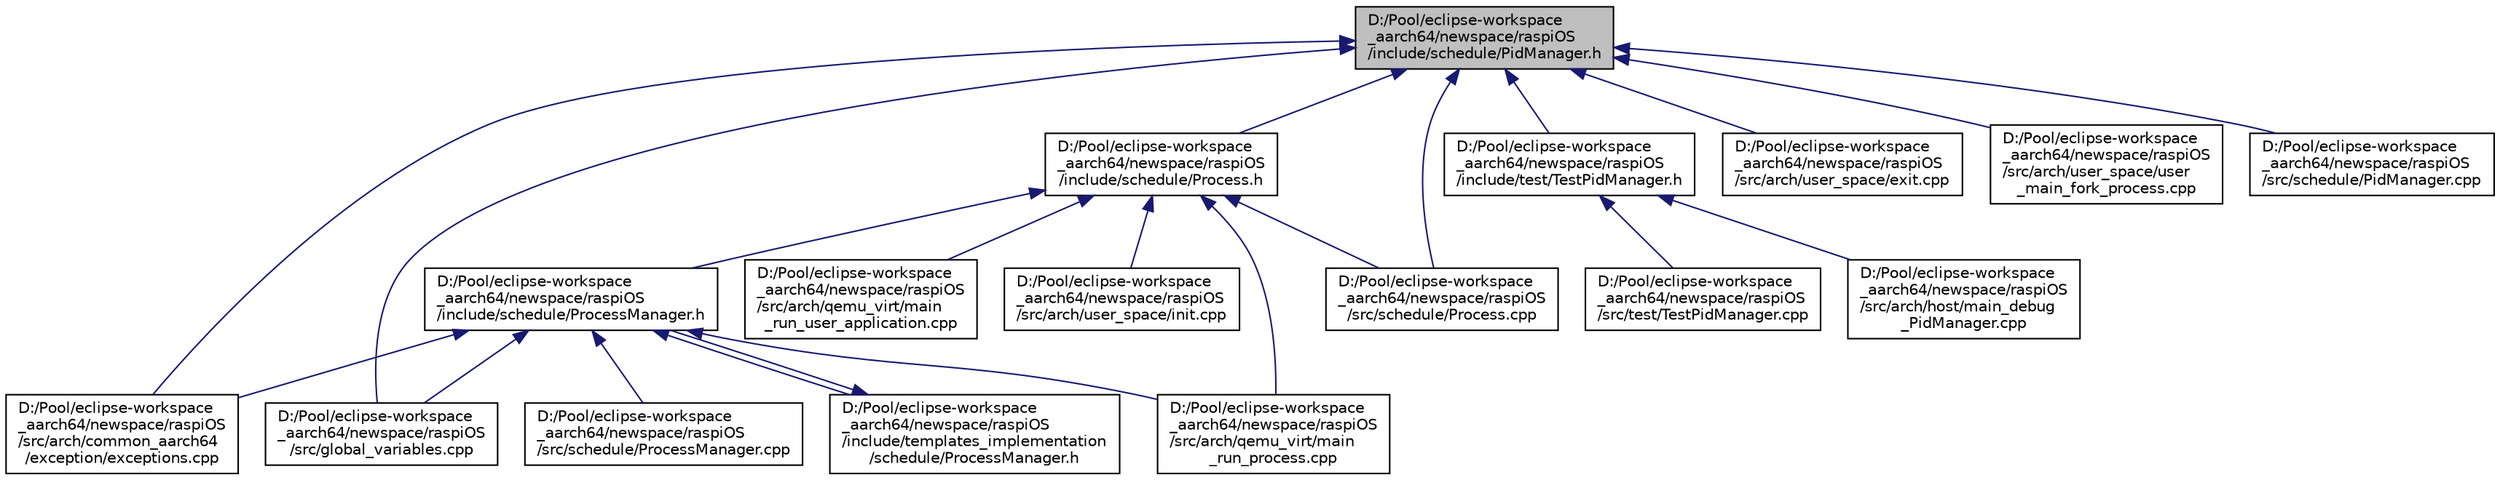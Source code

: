 digraph "D:/Pool/eclipse-workspace_aarch64/newspace/raspiOS/include/schedule/PidManager.h"
{
  edge [fontname="Helvetica",fontsize="10",labelfontname="Helvetica",labelfontsize="10"];
  node [fontname="Helvetica",fontsize="10",shape=record];
  Node2362 [label="D:/Pool/eclipse-workspace\l_aarch64/newspace/raspiOS\l/include/schedule/PidManager.h",height=0.2,width=0.4,color="black", fillcolor="grey75", style="filled", fontcolor="black"];
  Node2362 -> Node2363 [dir="back",color="midnightblue",fontsize="10",style="solid",fontname="Helvetica"];
  Node2363 [label="D:/Pool/eclipse-workspace\l_aarch64/newspace/raspiOS\l/include/schedule/Process.h",height=0.2,width=0.4,color="black", fillcolor="white", style="filled",URL="$dd/d77/_process_8h.html"];
  Node2363 -> Node2364 [dir="back",color="midnightblue",fontsize="10",style="solid",fontname="Helvetica"];
  Node2364 [label="D:/Pool/eclipse-workspace\l_aarch64/newspace/raspiOS\l/include/schedule/ProcessManager.h",height=0.2,width=0.4,color="black", fillcolor="white", style="filled",URL="$dc/dd6/schedule_2_process_manager_8h.html"];
  Node2364 -> Node2365 [dir="back",color="midnightblue",fontsize="10",style="solid",fontname="Helvetica"];
  Node2365 [label="D:/Pool/eclipse-workspace\l_aarch64/newspace/raspiOS\l/include/templates_implementation\l/schedule/ProcessManager.h",height=0.2,width=0.4,color="black", fillcolor="white", style="filled",URL="$d7/dff/templates__implementation_2schedule_2_process_manager_8h.html"];
  Node2365 -> Node2364 [dir="back",color="midnightblue",fontsize="10",style="solid",fontname="Helvetica"];
  Node2364 -> Node2366 [dir="back",color="midnightblue",fontsize="10",style="solid",fontname="Helvetica"];
  Node2366 [label="D:/Pool/eclipse-workspace\l_aarch64/newspace/raspiOS\l/src/arch/common_aarch64\l/exception/exceptions.cpp",height=0.2,width=0.4,color="black", fillcolor="white", style="filled",URL="$dd/d12/exceptions_8cpp.html"];
  Node2364 -> Node2367 [dir="back",color="midnightblue",fontsize="10",style="solid",fontname="Helvetica"];
  Node2367 [label="D:/Pool/eclipse-workspace\l_aarch64/newspace/raspiOS\l/src/arch/qemu_virt/main\l_run_process.cpp",height=0.2,width=0.4,color="black", fillcolor="white", style="filled",URL="$d9/d35/main__run__process_8cpp.html"];
  Node2364 -> Node2368 [dir="back",color="midnightblue",fontsize="10",style="solid",fontname="Helvetica"];
  Node2368 [label="D:/Pool/eclipse-workspace\l_aarch64/newspace/raspiOS\l/src/global_variables.cpp",height=0.2,width=0.4,color="black", fillcolor="white", style="filled",URL="$d9/d90/global__variables_8cpp.html"];
  Node2364 -> Node2369 [dir="back",color="midnightblue",fontsize="10",style="solid",fontname="Helvetica"];
  Node2369 [label="D:/Pool/eclipse-workspace\l_aarch64/newspace/raspiOS\l/src/schedule/ProcessManager.cpp",height=0.2,width=0.4,color="black", fillcolor="white", style="filled",URL="$d8/d3c/_process_manager_8cpp.html"];
  Node2363 -> Node2367 [dir="back",color="midnightblue",fontsize="10",style="solid",fontname="Helvetica"];
  Node2363 -> Node2370 [dir="back",color="midnightblue",fontsize="10",style="solid",fontname="Helvetica"];
  Node2370 [label="D:/Pool/eclipse-workspace\l_aarch64/newspace/raspiOS\l/src/arch/qemu_virt/main\l_run_user_application.cpp",height=0.2,width=0.4,color="black", fillcolor="white", style="filled",URL="$d3/d50/main__run__user__application_8cpp.html"];
  Node2363 -> Node2371 [dir="back",color="midnightblue",fontsize="10",style="solid",fontname="Helvetica"];
  Node2371 [label="D:/Pool/eclipse-workspace\l_aarch64/newspace/raspiOS\l/src/arch/user_space/init.cpp",height=0.2,width=0.4,color="black", fillcolor="white", style="filled",URL="$d0/dc9/init_8cpp.html"];
  Node2363 -> Node2372 [dir="back",color="midnightblue",fontsize="10",style="solid",fontname="Helvetica"];
  Node2372 [label="D:/Pool/eclipse-workspace\l_aarch64/newspace/raspiOS\l/src/schedule/Process.cpp",height=0.2,width=0.4,color="black", fillcolor="white", style="filled",URL="$dd/d2b/_process_8cpp.html"];
  Node2362 -> Node2373 [dir="back",color="midnightblue",fontsize="10",style="solid",fontname="Helvetica"];
  Node2373 [label="D:/Pool/eclipse-workspace\l_aarch64/newspace/raspiOS\l/include/test/TestPidManager.h",height=0.2,width=0.4,color="black", fillcolor="white", style="filled",URL="$db/df0/_test_pid_manager_8h.html"];
  Node2373 -> Node2374 [dir="back",color="midnightblue",fontsize="10",style="solid",fontname="Helvetica"];
  Node2374 [label="D:/Pool/eclipse-workspace\l_aarch64/newspace/raspiOS\l/src/arch/host/main_debug\l_PidManager.cpp",height=0.2,width=0.4,color="black", fillcolor="white", style="filled",URL="$d1/d40/main__debug___pid_manager_8cpp.html"];
  Node2373 -> Node2375 [dir="back",color="midnightblue",fontsize="10",style="solid",fontname="Helvetica"];
  Node2375 [label="D:/Pool/eclipse-workspace\l_aarch64/newspace/raspiOS\l/src/test/TestPidManager.cpp",height=0.2,width=0.4,color="black", fillcolor="white", style="filled",URL="$d9/d4f/_test_pid_manager_8cpp.html"];
  Node2362 -> Node2366 [dir="back",color="midnightblue",fontsize="10",style="solid",fontname="Helvetica"];
  Node2362 -> Node2376 [dir="back",color="midnightblue",fontsize="10",style="solid",fontname="Helvetica"];
  Node2376 [label="D:/Pool/eclipse-workspace\l_aarch64/newspace/raspiOS\l/src/arch/user_space/exit.cpp",height=0.2,width=0.4,color="black", fillcolor="white", style="filled",URL="$d8/d96/exit_8cpp.html"];
  Node2362 -> Node2377 [dir="back",color="midnightblue",fontsize="10",style="solid",fontname="Helvetica"];
  Node2377 [label="D:/Pool/eclipse-workspace\l_aarch64/newspace/raspiOS\l/src/arch/user_space/user\l_main_fork_process.cpp",height=0.2,width=0.4,color="black", fillcolor="white", style="filled",URL="$d0/ddd/user__main__fork__process_8cpp.html"];
  Node2362 -> Node2368 [dir="back",color="midnightblue",fontsize="10",style="solid",fontname="Helvetica"];
  Node2362 -> Node2378 [dir="back",color="midnightblue",fontsize="10",style="solid",fontname="Helvetica"];
  Node2378 [label="D:/Pool/eclipse-workspace\l_aarch64/newspace/raspiOS\l/src/schedule/PidManager.cpp",height=0.2,width=0.4,color="black", fillcolor="white", style="filled",URL="$dd/d33/_pid_manager_8cpp.html"];
  Node2362 -> Node2372 [dir="back",color="midnightblue",fontsize="10",style="solid",fontname="Helvetica"];
}
